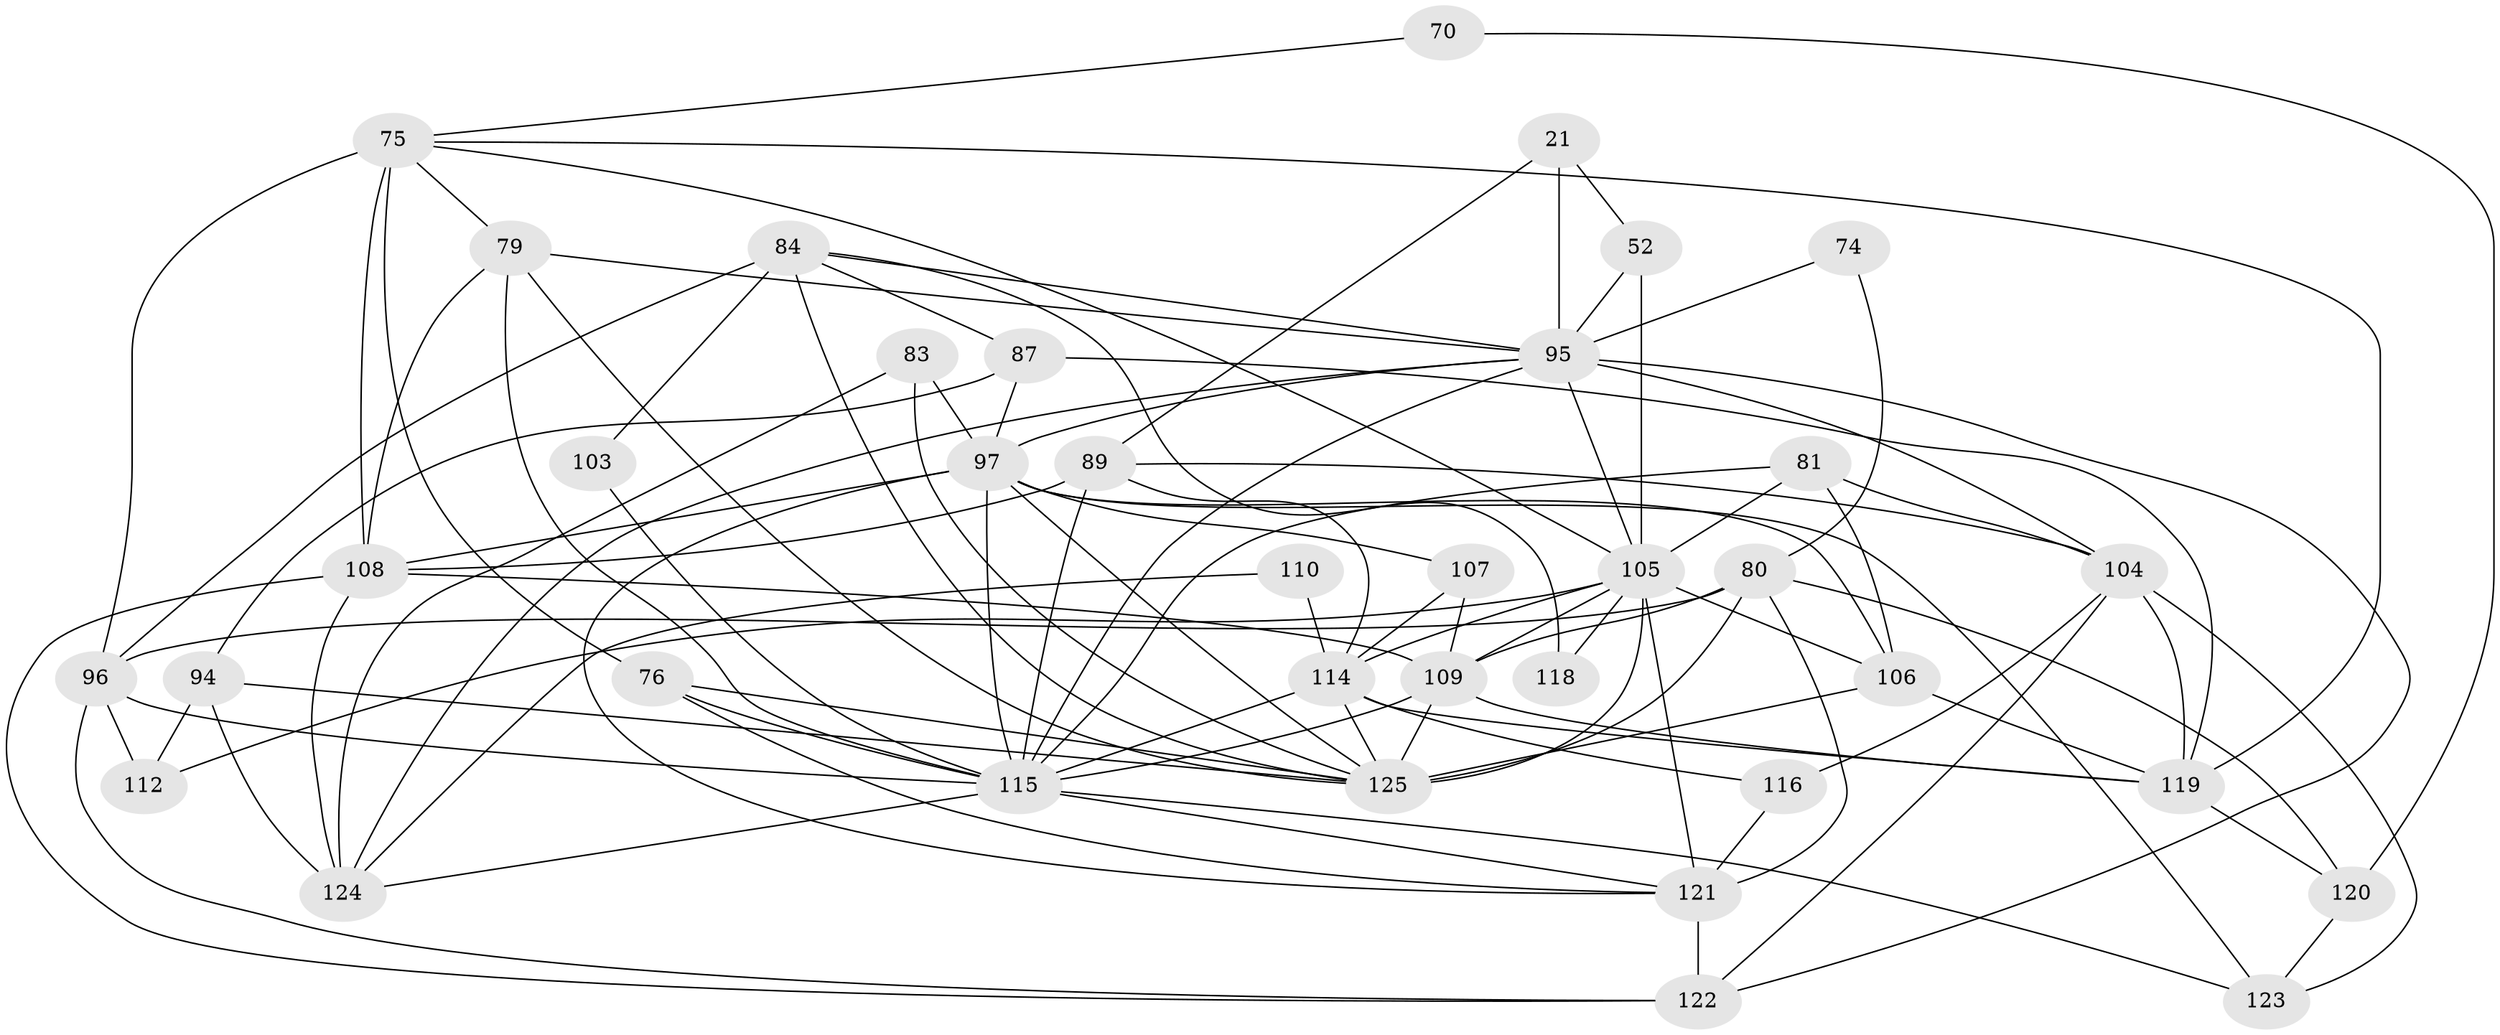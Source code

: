// original degree distribution, {5: 0.192, 6: 0.128, 4: 0.224, 3: 0.336, 2: 0.096, 7: 0.016, 8: 0.008}
// Generated by graph-tools (version 1.1) at 2025/52/03/04/25 21:52:37]
// undirected, 37 vertices, 101 edges
graph export_dot {
graph [start="1"]
  node [color=gray90,style=filled];
  21 [super="+12"];
  52;
  70;
  74;
  75 [super="+68"];
  76 [super="+4"];
  79 [super="+49"];
  80 [super="+65"];
  81 [super="+69"];
  83;
  84 [super="+73"];
  87;
  89 [super="+82"];
  94;
  95 [super="+44+66"];
  96 [super="+19+78"];
  97 [super="+34+77"];
  103;
  104 [super="+1+86+93"];
  105 [super="+9+99+102"];
  106 [super="+59+60"];
  107;
  108 [super="+91+67"];
  109 [super="+85+92"];
  110;
  112;
  114 [super="+27+32+40"];
  115 [super="+53+111+98"];
  116;
  118 [super="+56"];
  119 [super="+13"];
  120;
  121 [super="+31+90"];
  122 [super="+113"];
  123 [super="+117"];
  124 [super="+41"];
  125 [super="+30+72+100+64"];
  21 -- 52 [weight=2];
  21 -- 89;
  21 -- 95 [weight=3];
  52 -- 105 [weight=2];
  52 -- 95;
  70 -- 75;
  70 -- 120;
  74 -- 80;
  74 -- 95;
  75 -- 108;
  75 -- 96 [weight=3];
  75 -- 76;
  75 -- 119;
  75 -- 105;
  75 -- 79;
  76 -- 125;
  76 -- 121;
  76 -- 115;
  79 -- 125 [weight=3];
  79 -- 115 [weight=2];
  79 -- 95;
  79 -- 108;
  80 -- 109 [weight=2];
  80 -- 96 [weight=2];
  80 -- 125 [weight=3];
  80 -- 120;
  80 -- 121;
  81 -- 104 [weight=3];
  81 -- 105;
  81 -- 115;
  81 -- 106;
  83 -- 124;
  83 -- 125;
  83 -- 97;
  84 -- 87;
  84 -- 96 [weight=3];
  84 -- 118;
  84 -- 103;
  84 -- 125;
  84 -- 95;
  87 -- 94;
  87 -- 97;
  87 -- 119;
  89 -- 114;
  89 -- 104 [weight=2];
  89 -- 115 [weight=5];
  89 -- 108;
  94 -- 112;
  94 -- 124 [weight=2];
  94 -- 125;
  95 -- 105 [weight=3];
  95 -- 104 [weight=4];
  95 -- 97 [weight=2];
  95 -- 115 [weight=4];
  95 -- 124;
  95 -- 122;
  96 -- 112 [weight=2];
  96 -- 122;
  96 -- 115;
  97 -- 108 [weight=2];
  97 -- 125 [weight=2];
  97 -- 106;
  97 -- 107;
  97 -- 115 [weight=2];
  97 -- 121 [weight=2];
  97 -- 123 [weight=2];
  103 -- 115;
  104 -- 116;
  104 -- 119;
  104 -- 122 [weight=3];
  104 -- 123;
  105 -- 106 [weight=2];
  105 -- 125 [weight=4];
  105 -- 118 [weight=4];
  105 -- 112;
  105 -- 121 [weight=4];
  105 -- 114 [weight=2];
  105 -- 109;
  106 -- 125 [weight=2];
  106 -- 119;
  107 -- 114;
  107 -- 109;
  108 -- 124;
  108 -- 122;
  108 -- 109;
  109 -- 119;
  109 -- 115 [weight=2];
  109 -- 125;
  110 -- 124;
  110 -- 114;
  114 -- 125;
  114 -- 119 [weight=2];
  114 -- 116;
  114 -- 115;
  115 -- 124;
  115 -- 123 [weight=2];
  115 -- 121;
  116 -- 121;
  119 -- 120;
  120 -- 123;
  121 -- 122 [weight=3];
}

